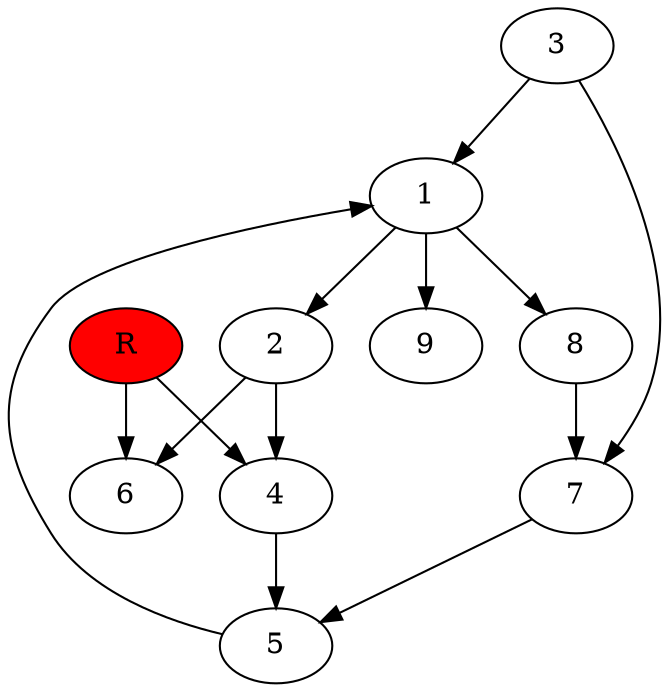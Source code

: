 digraph prb41959 {
	1
	2
	3
	4
	5
	6
	7
	8
	R [fillcolor="#ff0000" style=filled]
	1 -> 2
	1 -> 8
	1 -> 9
	2 -> 4
	2 -> 6
	3 -> 1
	3 -> 7
	4 -> 5
	5 -> 1
	7 -> 5
	8 -> 7
	R -> 4
	R -> 6
}
